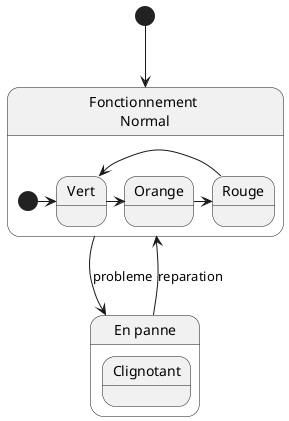 @startuml

'-----------------------------------
' UML patterns illustrated
' JMB 2014
'-----------------------------------

[*] --> normal
state "Fonctionnement \nNormal" as normal {
  [*] -> Vert
  Vert -> Orange
  Orange -> Rouge
  Rouge -> Vert
}
state "En panne" as panne {
  state Clignotant
}

normal --> panne : probleme
panne --> normal : reparation

@enduml

